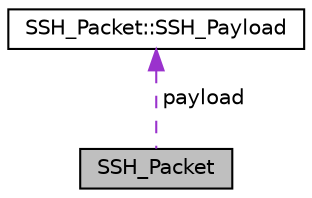 digraph "SSH_Packet"
{
  edge [fontname="Helvetica",fontsize="10",labelfontname="Helvetica",labelfontsize="10"];
  node [fontname="Helvetica",fontsize="10",shape=record];
  Node1 [label="SSH_Packet",height=0.2,width=0.4,color="black", fillcolor="grey75", style="filled", fontcolor="black"];
  Node2 -> Node1 [dir="back",color="darkorchid3",fontsize="10",style="dashed",label=" payload" ];
  Node2 [label="SSH_Packet::SSH_Payload",height=0.2,width=0.4,color="black", fillcolor="white", style="filled",URL="$structSSH__Packet_1_1SSH__Payload.html"];
}
